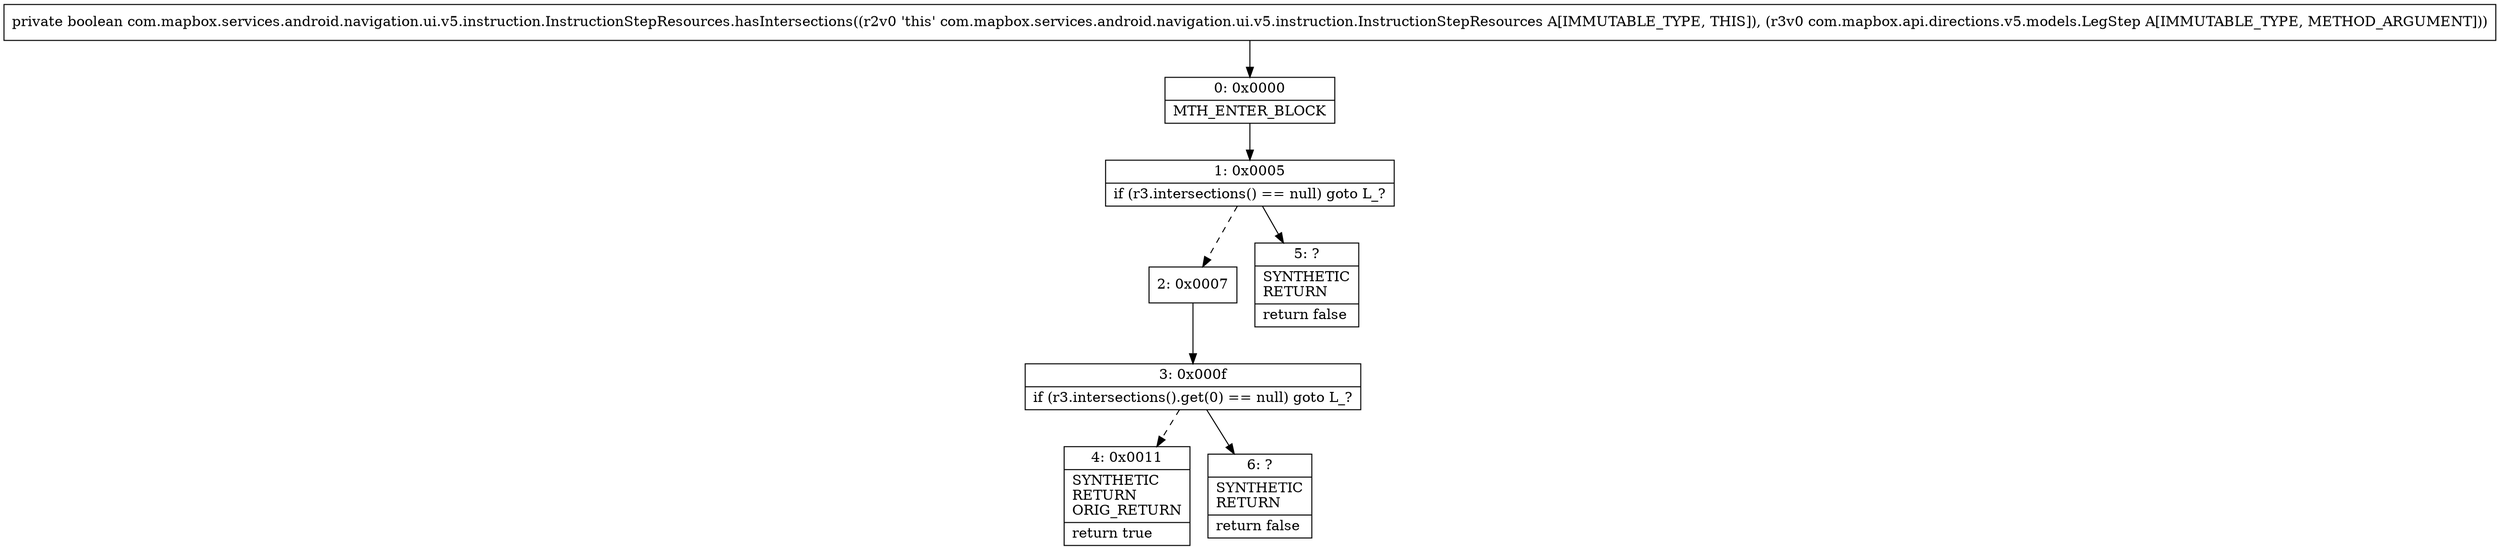 digraph "CFG forcom.mapbox.services.android.navigation.ui.v5.instruction.InstructionStepResources.hasIntersections(Lcom\/mapbox\/api\/directions\/v5\/models\/LegStep;)Z" {
Node_0 [shape=record,label="{0\:\ 0x0000|MTH_ENTER_BLOCK\l}"];
Node_1 [shape=record,label="{1\:\ 0x0005|if (r3.intersections() == null) goto L_?\l}"];
Node_2 [shape=record,label="{2\:\ 0x0007}"];
Node_3 [shape=record,label="{3\:\ 0x000f|if (r3.intersections().get(0) == null) goto L_?\l}"];
Node_4 [shape=record,label="{4\:\ 0x0011|SYNTHETIC\lRETURN\lORIG_RETURN\l|return true\l}"];
Node_5 [shape=record,label="{5\:\ ?|SYNTHETIC\lRETURN\l|return false\l}"];
Node_6 [shape=record,label="{6\:\ ?|SYNTHETIC\lRETURN\l|return false\l}"];
MethodNode[shape=record,label="{private boolean com.mapbox.services.android.navigation.ui.v5.instruction.InstructionStepResources.hasIntersections((r2v0 'this' com.mapbox.services.android.navigation.ui.v5.instruction.InstructionStepResources A[IMMUTABLE_TYPE, THIS]), (r3v0 com.mapbox.api.directions.v5.models.LegStep A[IMMUTABLE_TYPE, METHOD_ARGUMENT])) }"];
MethodNode -> Node_0;
Node_0 -> Node_1;
Node_1 -> Node_2[style=dashed];
Node_1 -> Node_5;
Node_2 -> Node_3;
Node_3 -> Node_4[style=dashed];
Node_3 -> Node_6;
}

